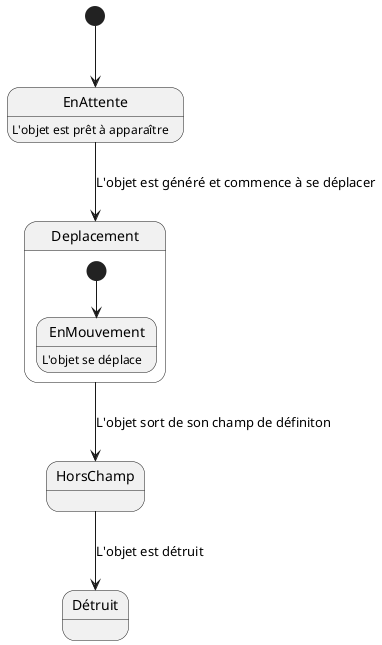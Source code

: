 @startuml MovingObjectState
[*] --> EnAttente
EnAttente : L'objet est prêt à apparaître

EnAttente --> Deplacement : L'objet est généré et commence à se déplacer
Deplacement --> HorsChamp : L'objet sort de son champ de définiton
HorsChamp --> Détruit : L'objet est détruit

state Deplacement {
    [*] --> EnMouvement
    EnMouvement : L'objet se déplace
}
@enduml
